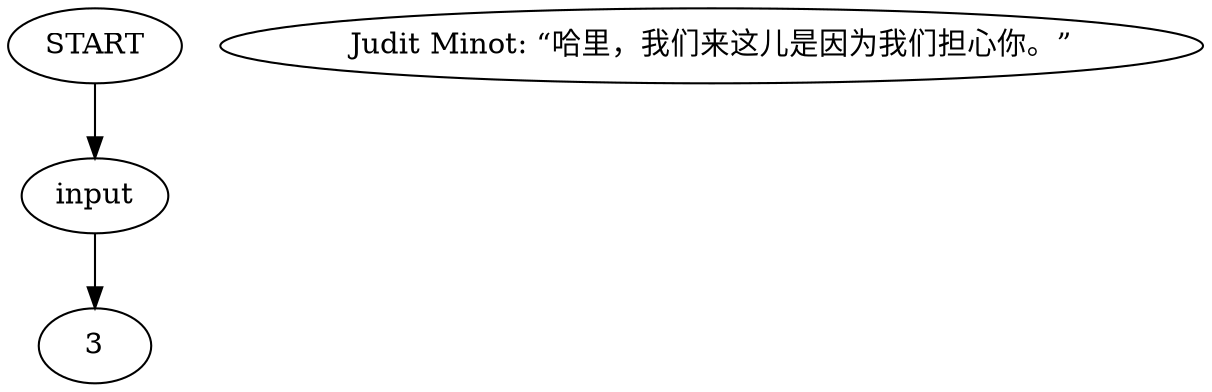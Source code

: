 # VILLAGE / JUDIT MINOT barks
# your old posse; formerly: horse faced woman
# ==================================================
digraph G {
	  0 [label="START"];
	  1 [label="input"];
	  2 [label="Judit Minot: “哈里，我们来这儿是因为我们担心你。”"];
	  0 -> 1
	  1 -> 3
}

